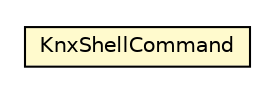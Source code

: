 #!/usr/local/bin/dot
#
# Class diagram 
# Generated by UMLGraph version R5_6-24-gf6e263 (http://www.umlgraph.org/)
#

digraph G {
	edge [fontname="Helvetica",fontsize=10,labelfontname="Helvetica",labelfontsize=10];
	node [fontname="Helvetica",fontsize=10,shape=plaintext];
	nodesep=0.25;
	ranksep=0.5;
	// org.universAAL.lddi.knx.networkdriver.util.KnxShellCommand
	c227334 [label=<<table title="org.universAAL.lddi.knx.networkdriver.util.KnxShellCommand" border="0" cellborder="1" cellspacing="0" cellpadding="2" port="p" bgcolor="lemonChiffon" href="./KnxShellCommand.html">
		<tr><td><table border="0" cellspacing="0" cellpadding="1">
<tr><td align="center" balign="center"> KnxShellCommand </td></tr>
		</table></td></tr>
		</table>>, URL="./KnxShellCommand.html", fontname="Helvetica", fontcolor="black", fontsize=10.0];
}

